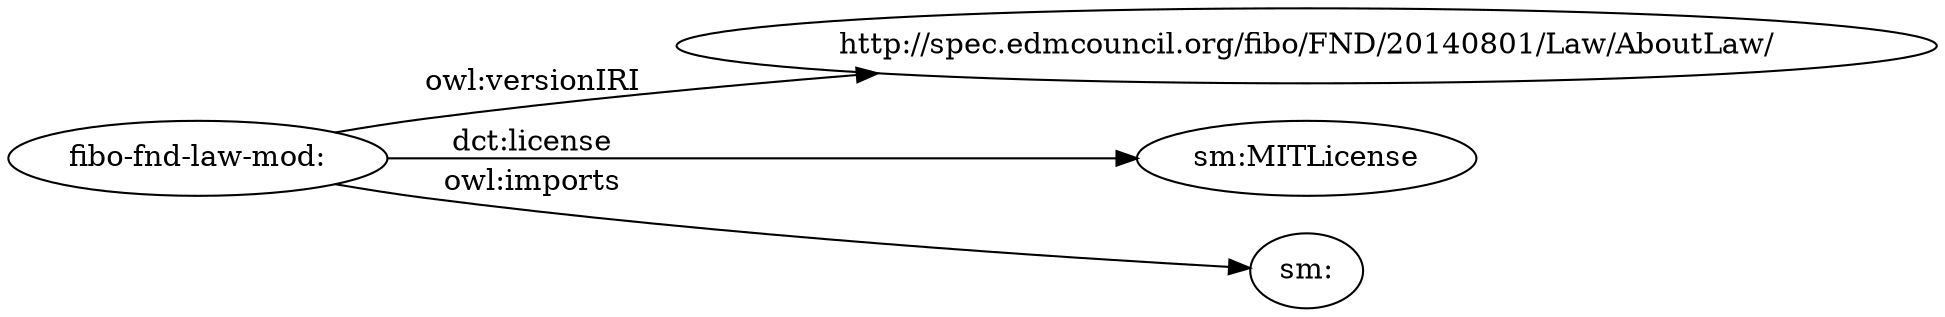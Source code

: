 digraph ar2dtool_diagram { 
rankdir=LR;
size="1501"
	"fibo-fnd-law-mod:" -> "http://spec.edmcouncil.org/fibo/FND/20140801/Law/AboutLaw/" [ label = "owl:versionIRI" ];
	"fibo-fnd-law-mod:" -> "sm:MITLicense" [ label = "dct:license" ];
	"fibo-fnd-law-mod:" -> "sm:" [ label = "owl:imports" ];

}
